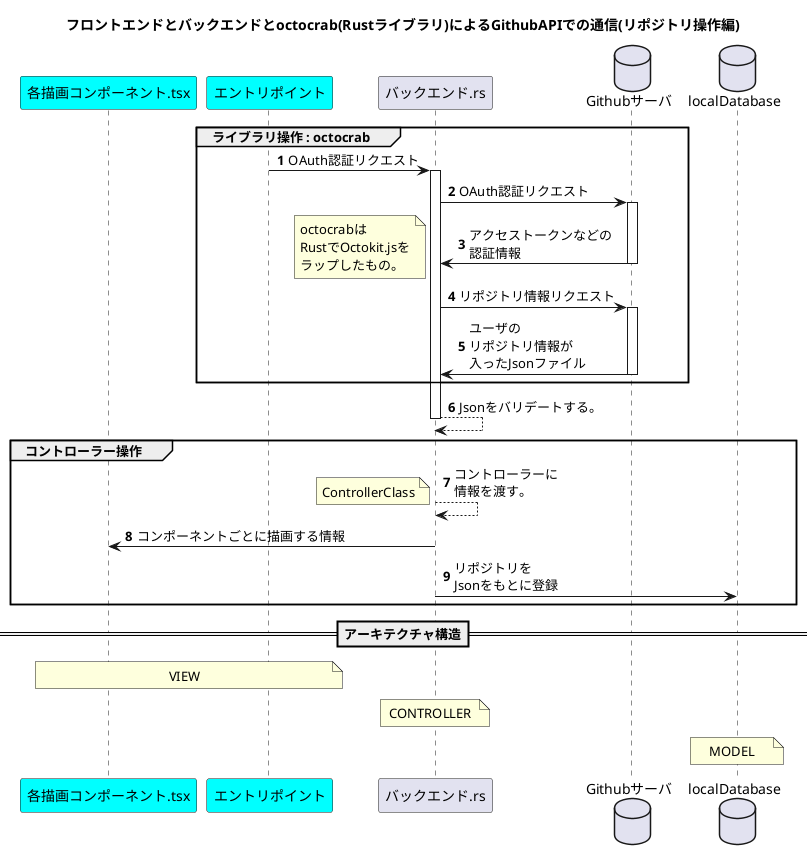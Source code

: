 'alt + D でプレビュー

@startuml
title フロントエンドとバックエンドとoctocrab(Rustライブラリ)によるGithubAPIでの通信(リポジトリ操作編)

participant 各描画コンポーネント.tsx #Aqua
participant エントリポイント #Aqua

participant バックエンド.rs

database Githubサーバ
database localDatabase

autonumber

group ライブラリ操作 : octocrab

    エントリポイント -> バックエンド.rs ++ : OAuth認証リクエスト
    バックエンド.rs -> Githubサーバ ++ : OAuth認証リクエスト
    Githubサーバ -> バックエンド.rs -- : アクセストークンなどの\n認証情報
    note left : octocrabは\nRustでOctokit.jsを\nラップしたもの。

    バックエンド.rs -> Githubサーバ ++ : リポジトリ情報リクエスト
    Githubサーバ -> バックエンド.rs -- : ユーザの\nリポジトリ情報が\n入ったJsonファイル

end 

バックエンド.rs --> バックエンド.rs -- : Jsonをバリデートする。

group コントローラー操作
    バックエンド.rs --> バックエンド.rs : コントローラーに\n情報を渡す。
    note left : ControllerClass
    バックエンド.rs -> 各描画コンポーネント.tsx : コンポーネントごとに描画する情報
    バックエンド.rs -> localDatabase -- : リポジトリを\nJsonをもとに登録
end

==アーキテクチャ構造==

note over 各描画コンポーネント.tsx, エントリポイント : VIEW
note over バックエンド.rs, バックエンド.rs : CONTROLLER
note over localDatabase, localDatabase : MODEL

@enduml